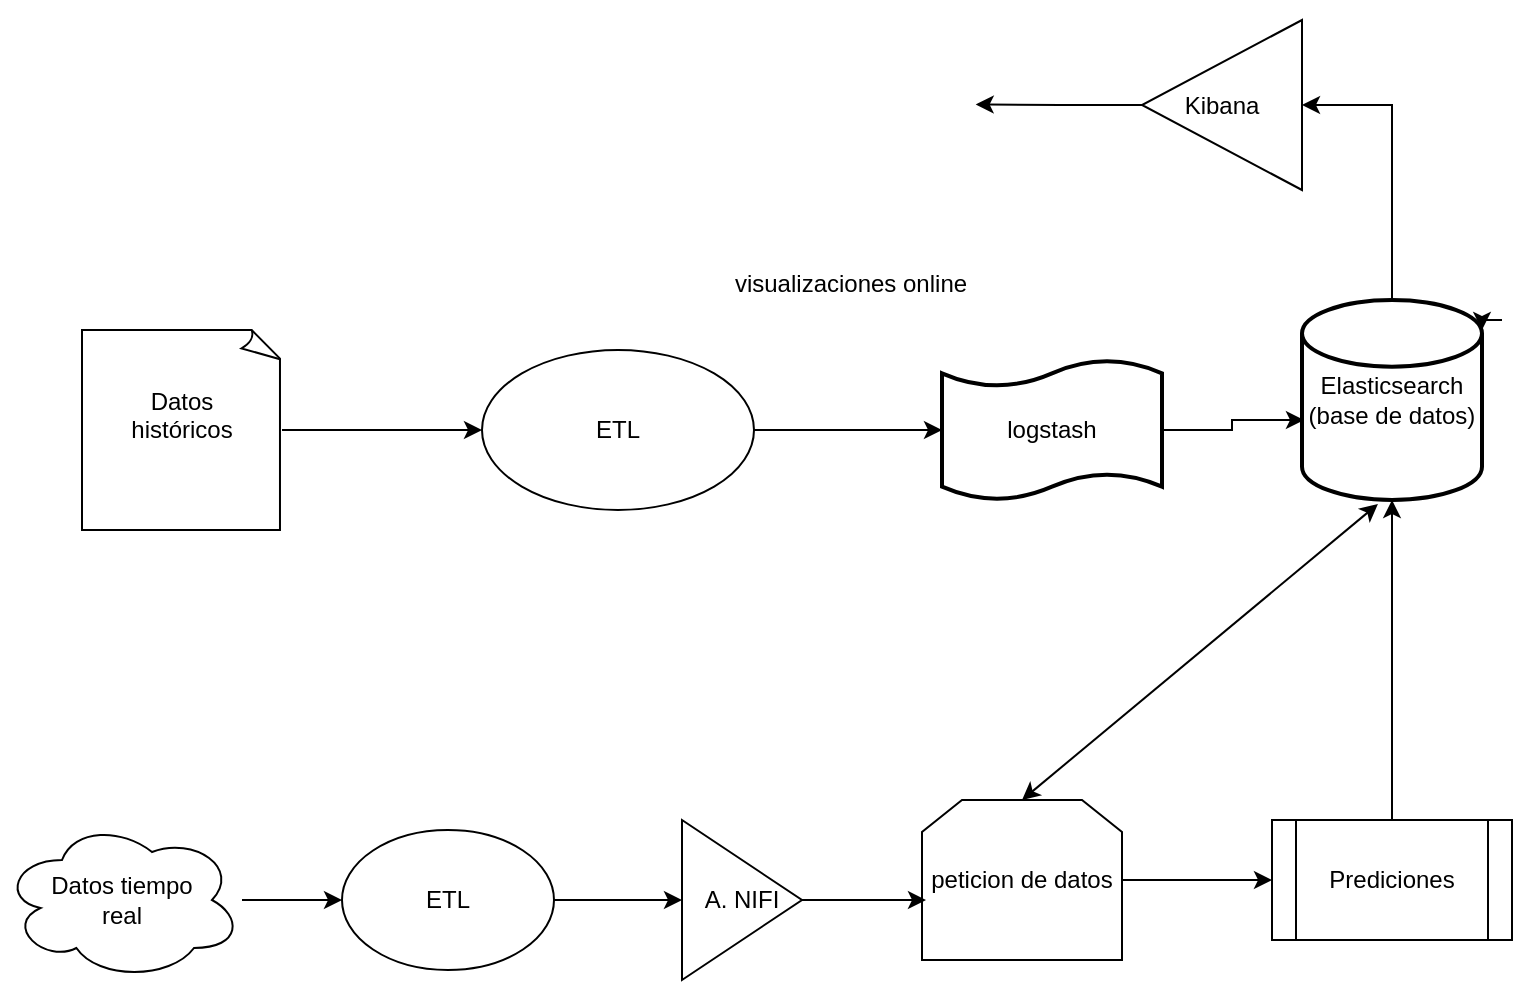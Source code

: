 <mxfile version="19.0.2" type="device"><diagram id="qUpiq75HtJC-XPUtX-wg" name="Page-1"><mxGraphModel dx="1038" dy="547" grid="1" gridSize="10" guides="1" tooltips="1" connect="1" arrows="1" fold="1" page="1" pageScale="1" pageWidth="827" pageHeight="1169" math="0" shadow="0"><root><mxCell id="0"/><mxCell id="1" parent="0"/><mxCell id="9p4X7AFFZeGOLZjoidZF-6" style="edgeStyle=orthogonalEdgeStyle;rounded=0;orthogonalLoop=1;jettySize=auto;html=1;exitX=1;exitY=0.5;exitDx=0;exitDy=0;exitPerimeter=0;" parent="1" source="9p4X7AFFZeGOLZjoidZF-3" target="9p4X7AFFZeGOLZjoidZF-4" edge="1"><mxGeometry relative="1" as="geometry"/></mxCell><mxCell id="9p4X7AFFZeGOLZjoidZF-3" value="&lt;div&gt;Datos &lt;br&gt;&lt;/div&gt;&lt;div&gt;históricos&lt;/div&gt;&lt;div&gt;&lt;br&gt;&lt;/div&gt;" style="whiteSpace=wrap;html=1;shape=mxgraph.basic.document" parent="1" vertex="1"><mxGeometry x="40" y="195" width="100" height="100" as="geometry"/></mxCell><mxCell id="9p4X7AFFZeGOLZjoidZF-10" style="edgeStyle=orthogonalEdgeStyle;rounded=0;orthogonalLoop=1;jettySize=auto;html=1;exitX=1;exitY=0.5;exitDx=0;exitDy=0;entryX=0;entryY=0.5;entryDx=0;entryDy=0;entryPerimeter=0;" parent="1" source="9p4X7AFFZeGOLZjoidZF-4" target="9p4X7AFFZeGOLZjoidZF-9" edge="1"><mxGeometry relative="1" as="geometry"/></mxCell><mxCell id="9p4X7AFFZeGOLZjoidZF-4" value="ETL" style="ellipse;whiteSpace=wrap;html=1;" parent="1" vertex="1"><mxGeometry x="240" y="205" width="136" height="80" as="geometry"/></mxCell><mxCell id="X1-5tb1tPN9ib8aPtrqI-12" style="edgeStyle=orthogonalEdgeStyle;rounded=0;orthogonalLoop=1;jettySize=auto;html=1;entryX=0;entryY=0.5;entryDx=0;entryDy=0;" edge="1" parent="1" source="9p4X7AFFZeGOLZjoidZF-5" target="X1-5tb1tPN9ib8aPtrqI-8"><mxGeometry relative="1" as="geometry"/></mxCell><mxCell id="9p4X7AFFZeGOLZjoidZF-5" value="&lt;div&gt;&lt;br&gt;&lt;/div&gt;&lt;div&gt;Elasticsearch&lt;/div&gt;&lt;div&gt;(base de datos)&lt;br&gt;&lt;br&gt;&lt;/div&gt;" style="strokeWidth=2;html=1;shape=mxgraph.flowchart.database;whiteSpace=wrap;" parent="1" vertex="1"><mxGeometry x="650" y="180" width="90" height="100" as="geometry"/></mxCell><mxCell id="9p4X7AFFZeGOLZjoidZF-11" style="edgeStyle=orthogonalEdgeStyle;rounded=0;orthogonalLoop=1;jettySize=auto;html=1;exitX=1;exitY=0.5;exitDx=0;exitDy=0;exitPerimeter=0;entryX=0.011;entryY=0.6;entryDx=0;entryDy=0;entryPerimeter=0;" parent="1" source="9p4X7AFFZeGOLZjoidZF-9" target="9p4X7AFFZeGOLZjoidZF-5" edge="1"><mxGeometry relative="1" as="geometry"/></mxCell><mxCell id="9p4X7AFFZeGOLZjoidZF-9" value="logstash" style="shape=tape;whiteSpace=wrap;html=1;strokeWidth=2;size=0.19" parent="1" vertex="1"><mxGeometry x="470" y="210" width="110" height="70" as="geometry"/></mxCell><mxCell id="X1-5tb1tPN9ib8aPtrqI-2" style="edgeStyle=orthogonalEdgeStyle;rounded=0;orthogonalLoop=1;jettySize=auto;html=1;" edge="1" parent="1" source="9p4X7AFFZeGOLZjoidZF-12" target="X1-5tb1tPN9ib8aPtrqI-1"><mxGeometry relative="1" as="geometry"/></mxCell><mxCell id="9p4X7AFFZeGOLZjoidZF-12" value="&lt;div&gt;Datos tiempo &lt;br&gt;&lt;/div&gt;&lt;div&gt;real&lt;/div&gt;" style="ellipse;shape=cloud;whiteSpace=wrap;html=1;" parent="1" vertex="1"><mxGeometry y="440" width="120" height="80" as="geometry"/></mxCell><mxCell id="9p4X7AFFZeGOLZjoidZF-15" value="visualizaciones online" style="shape=image;html=1;verticalAlign=top;verticalLabelPosition=bottom;labelBackgroundColor=#ffffff;imageAspect=0;aspect=fixed;image=https://cdn2.iconfinder.com/data/icons/essential-web-3/50/destop-computer-screen-website-personal-128.png" parent="1" vertex="1"><mxGeometry x="360" y="30" width="128" height="128" as="geometry"/></mxCell><mxCell id="9p4X7AFFZeGOLZjoidZF-17" style="edgeStyle=orthogonalEdgeStyle;rounded=0;orthogonalLoop=1;jettySize=auto;html=1;entryX=1;entryY=0.15;entryDx=0;entryDy=0;entryPerimeter=0;" parent="1" target="9p4X7AFFZeGOLZjoidZF-5" edge="1"><mxGeometry relative="1" as="geometry"><mxPoint x="750" y="190" as="sourcePoint"/></mxGeometry></mxCell><mxCell id="9p4X7AFFZeGOLZjoidZF-26" style="edgeStyle=orthogonalEdgeStyle;rounded=0;orthogonalLoop=1;jettySize=auto;html=1;entryX=0;entryY=0.5;entryDx=0;entryDy=0;" parent="1" source="9p4X7AFFZeGOLZjoidZF-19" target="9p4X7AFFZeGOLZjoidZF-22" edge="1"><mxGeometry relative="1" as="geometry"/></mxCell><mxCell id="9p4X7AFFZeGOLZjoidZF-19" value="&lt;div&gt;&lt;span style=&quot;background-color: initial;&quot;&gt;peticion de datos&lt;/span&gt;&lt;br&gt;&lt;/div&gt;" style="shape=loopLimit;whiteSpace=wrap;html=1;" parent="1" vertex="1"><mxGeometry x="460" y="430" width="100" height="80" as="geometry"/></mxCell><mxCell id="9p4X7AFFZeGOLZjoidZF-20" value="" style="endArrow=classic;startArrow=classic;html=1;rounded=0;exitX=0.5;exitY=0;exitDx=0;exitDy=0;entryX=0.422;entryY=1.02;entryDx=0;entryDy=0;entryPerimeter=0;" parent="1" source="9p4X7AFFZeGOLZjoidZF-19" target="9p4X7AFFZeGOLZjoidZF-5" edge="1"><mxGeometry width="50" height="50" relative="1" as="geometry"><mxPoint x="390" y="330" as="sourcePoint"/><mxPoint x="440" y="280" as="targetPoint"/></mxGeometry></mxCell><mxCell id="9p4X7AFFZeGOLZjoidZF-27" style="edgeStyle=orthogonalEdgeStyle;rounded=0;orthogonalLoop=1;jettySize=auto;html=1;" parent="1" source="9p4X7AFFZeGOLZjoidZF-22" target="9p4X7AFFZeGOLZjoidZF-5" edge="1"><mxGeometry relative="1" as="geometry"/></mxCell><mxCell id="9p4X7AFFZeGOLZjoidZF-22" value="Prediciones" style="shape=process;whiteSpace=wrap;html=1;backgroundOutline=1;" parent="1" vertex="1"><mxGeometry x="635" y="440" width="120" height="60" as="geometry"/></mxCell><mxCell id="9p4X7AFFZeGOLZjoidZF-25" style="edgeStyle=orthogonalEdgeStyle;rounded=0;orthogonalLoop=1;jettySize=auto;html=1;exitX=1;exitY=0.5;exitDx=0;exitDy=0;entryX=0.02;entryY=0.625;entryDx=0;entryDy=0;entryPerimeter=0;" parent="1" source="9p4X7AFFZeGOLZjoidZF-23" target="9p4X7AFFZeGOLZjoidZF-19" edge="1"><mxGeometry relative="1" as="geometry"/></mxCell><mxCell id="9p4X7AFFZeGOLZjoidZF-23" value="&lt;div&gt;A. NIFI&lt;/div&gt;" style="triangle;whiteSpace=wrap;html=1;" parent="1" vertex="1"><mxGeometry x="340" y="440" width="60" height="80" as="geometry"/></mxCell><mxCell id="X1-5tb1tPN9ib8aPtrqI-3" value="" style="edgeStyle=orthogonalEdgeStyle;rounded=0;orthogonalLoop=1;jettySize=auto;html=1;" edge="1" parent="1" source="X1-5tb1tPN9ib8aPtrqI-1" target="9p4X7AFFZeGOLZjoidZF-23"><mxGeometry relative="1" as="geometry"/></mxCell><mxCell id="X1-5tb1tPN9ib8aPtrqI-1" value="ETL" style="ellipse;whiteSpace=wrap;html=1;" vertex="1" parent="1"><mxGeometry x="170" y="445" width="106" height="70" as="geometry"/></mxCell><mxCell id="X1-5tb1tPN9ib8aPtrqI-10" style="edgeStyle=orthogonalEdgeStyle;rounded=0;orthogonalLoop=1;jettySize=auto;html=1;entryX=0.991;entryY=0.408;entryDx=0;entryDy=0;entryPerimeter=0;" edge="1" parent="1" source="X1-5tb1tPN9ib8aPtrqI-8" target="9p4X7AFFZeGOLZjoidZF-15"><mxGeometry relative="1" as="geometry"/></mxCell><mxCell id="X1-5tb1tPN9ib8aPtrqI-8" value="Kibana" style="triangle;whiteSpace=wrap;html=1;direction=west;" vertex="1" parent="1"><mxGeometry x="570" y="40" width="80" height="85" as="geometry"/></mxCell></root></mxGraphModel></diagram></mxfile>